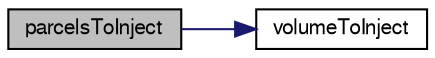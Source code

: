 digraph "parcelsToInject"
{
  bgcolor="transparent";
  edge [fontname="FreeSans",fontsize="10",labelfontname="FreeSans",labelfontsize="10"];
  node [fontname="FreeSans",fontsize="10",shape=record];
  rankdir="LR";
  Node1443 [label="parcelsToInject",height=0.2,width=0.4,color="black", fillcolor="grey75", style="filled", fontcolor="black"];
  Node1443 -> Node1444 [color="midnightblue",fontsize="10",style="solid",fontname="FreeSans"];
  Node1444 [label="volumeToInject",height=0.2,width=0.4,color="black",URL="$a24074.html#a429d17f10d15e9c7727159582c3f149b",tooltip="Volume of parcels to introduce relative to SOI. "];
}
